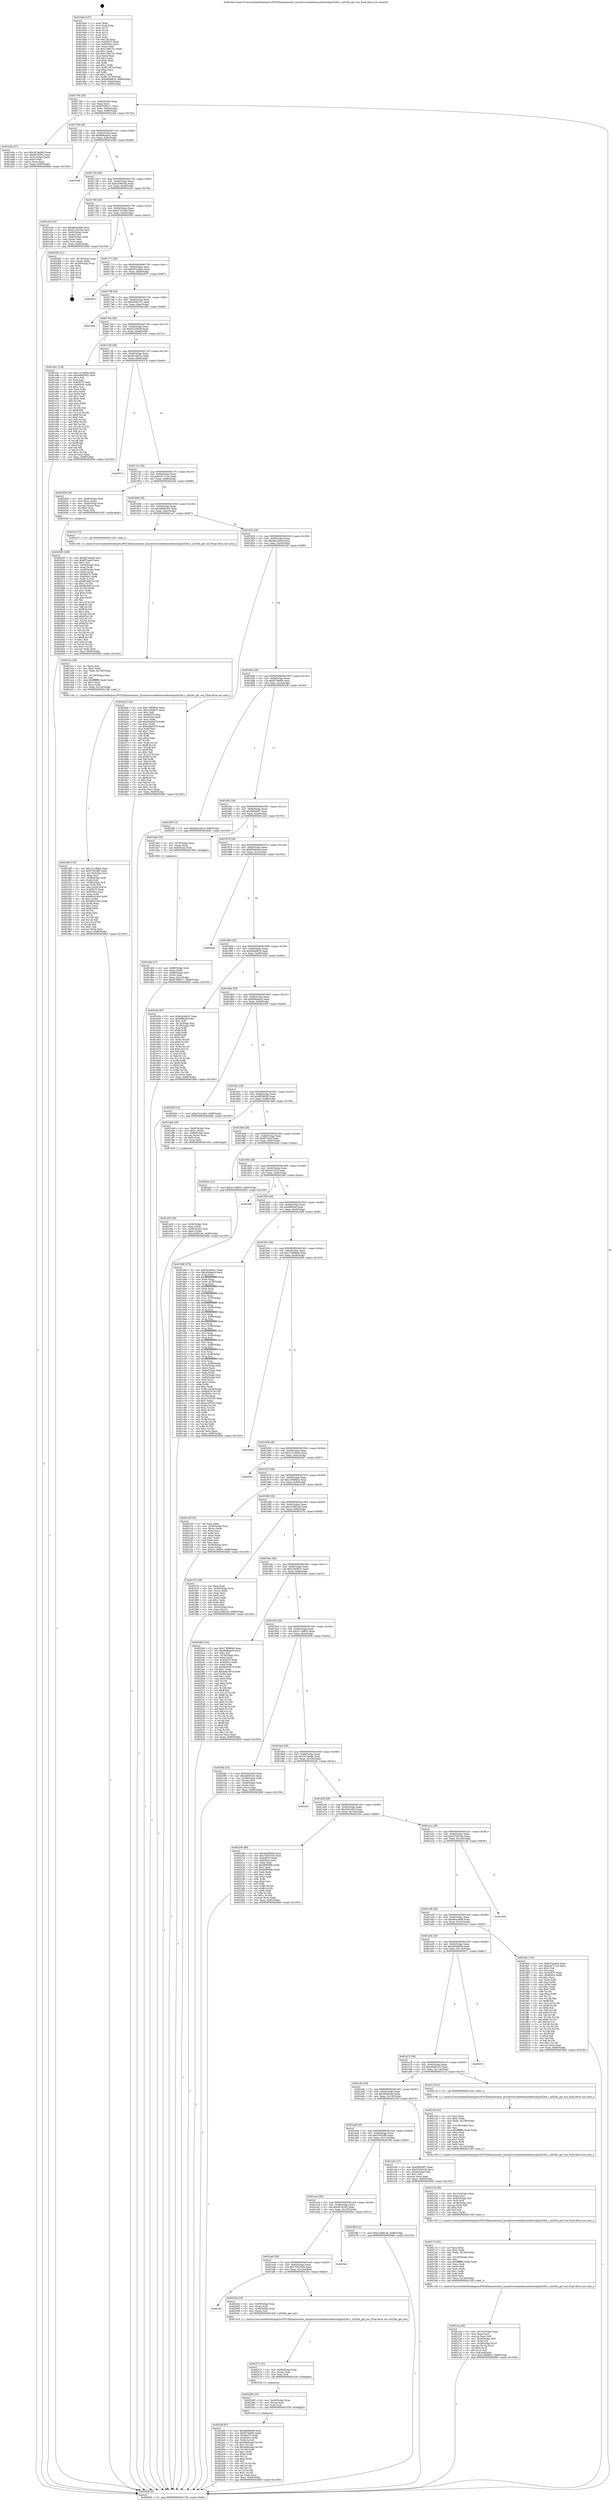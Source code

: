 digraph "0x4016a0" {
  label = "0x4016a0 (/mnt/c/Users/mathe/Desktop/tcc/POCII/binaries/extr_linuxdriversnetethernetdectulipuli526x.c_uli526x_get_wol_Final-ollvm.out::main(0))"
  labelloc = "t"
  node[shape=record]

  Entry [label="",width=0.3,height=0.3,shape=circle,fillcolor=black,style=filled]
  "0x40170b" [label="{
     0x40170b [29]\l
     | [instrs]\l
     &nbsp;&nbsp;0x40170b \<+3\>: mov -0x80(%rbp),%eax\l
     &nbsp;&nbsp;0x40170e \<+2\>: mov %eax,%ecx\l
     &nbsp;&nbsp;0x401710 \<+6\>: sub $0x8709b317,%ecx\l
     &nbsp;&nbsp;0x401716 \<+6\>: mov %eax,-0x94(%rbp)\l
     &nbsp;&nbsp;0x40171c \<+6\>: mov %ecx,-0x98(%rbp)\l
     &nbsp;&nbsp;0x401722 \<+6\>: je 0000000000401dcb \<main+0x72b\>\l
  }"]
  "0x401dcb" [label="{
     0x401dcb [27]\l
     | [instrs]\l
     &nbsp;&nbsp;0x401dcb \<+5\>: mov $0x347ea9d0,%eax\l
     &nbsp;&nbsp;0x401dd0 \<+5\>: mov $0xf87fd382,%ecx\l
     &nbsp;&nbsp;0x401dd5 \<+3\>: mov -0x2c(%rbp),%edx\l
     &nbsp;&nbsp;0x401dd8 \<+3\>: cmp $0x0,%edx\l
     &nbsp;&nbsp;0x401ddb \<+3\>: cmove %ecx,%eax\l
     &nbsp;&nbsp;0x401dde \<+3\>: mov %eax,-0x80(%rbp)\l
     &nbsp;&nbsp;0x401de1 \<+5\>: jmp 00000000004026d0 \<main+0x1030\>\l
  }"]
  "0x401728" [label="{
     0x401728 [28]\l
     | [instrs]\l
     &nbsp;&nbsp;0x401728 \<+5\>: jmp 000000000040172d \<main+0x8d\>\l
     &nbsp;&nbsp;0x40172d \<+6\>: mov -0x94(%rbp),%eax\l
     &nbsp;&nbsp;0x401733 \<+5\>: sub $0x898aae16,%eax\l
     &nbsp;&nbsp;0x401738 \<+6\>: mov %eax,-0x9c(%rbp)\l
     &nbsp;&nbsp;0x40173e \<+6\>: je 0000000000402308 \<main+0xc68\>\l
  }"]
  Exit [label="",width=0.3,height=0.3,shape=circle,fillcolor=black,style=filled,peripheries=2]
  "0x402308" [label="{
     0x402308\l
  }", style=dashed]
  "0x401744" [label="{
     0x401744 [28]\l
     | [instrs]\l
     &nbsp;&nbsp;0x401744 \<+5\>: jmp 0000000000401749 \<main+0xa9\>\l
     &nbsp;&nbsp;0x401749 \<+6\>: mov -0x94(%rbp),%eax\l
     &nbsp;&nbsp;0x40174f \<+5\>: sub $0xa25661da,%eax\l
     &nbsp;&nbsp;0x401754 \<+6\>: mov %eax,-0xa0(%rbp)\l
     &nbsp;&nbsp;0x40175a \<+6\>: je 0000000000401e20 \<main+0x780\>\l
  }"]
  "0x40228f" [label="{
     0x40228f [97]\l
     | [instrs]\l
     &nbsp;&nbsp;0x40228f \<+5\>: mov $0x4a09e60d,%ecx\l
     &nbsp;&nbsp;0x402294 \<+5\>: mov $0xf37bbf0b,%edx\l
     &nbsp;&nbsp;0x402299 \<+8\>: mov 0x405070,%r8d\l
     &nbsp;&nbsp;0x4022a1 \<+8\>: mov 0x40505c,%r9d\l
     &nbsp;&nbsp;0x4022a9 \<+3\>: mov %r8d,%r10d\l
     &nbsp;&nbsp;0x4022ac \<+7\>: add $0x5bb6cdbe,%r10d\l
     &nbsp;&nbsp;0x4022b3 \<+4\>: sub $0x1,%r10d\l
     &nbsp;&nbsp;0x4022b7 \<+7\>: sub $0x5bb6cdbe,%r10d\l
     &nbsp;&nbsp;0x4022be \<+4\>: imul %r10d,%r8d\l
     &nbsp;&nbsp;0x4022c2 \<+4\>: and $0x1,%r8d\l
     &nbsp;&nbsp;0x4022c6 \<+4\>: cmp $0x0,%r8d\l
     &nbsp;&nbsp;0x4022ca \<+4\>: sete %r11b\l
     &nbsp;&nbsp;0x4022ce \<+4\>: cmp $0xa,%r9d\l
     &nbsp;&nbsp;0x4022d2 \<+3\>: setl %bl\l
     &nbsp;&nbsp;0x4022d5 \<+3\>: mov %r11b,%r14b\l
     &nbsp;&nbsp;0x4022d8 \<+3\>: and %bl,%r14b\l
     &nbsp;&nbsp;0x4022db \<+3\>: xor %bl,%r11b\l
     &nbsp;&nbsp;0x4022de \<+3\>: or %r11b,%r14b\l
     &nbsp;&nbsp;0x4022e1 \<+4\>: test $0x1,%r14b\l
     &nbsp;&nbsp;0x4022e5 \<+3\>: cmovne %edx,%ecx\l
     &nbsp;&nbsp;0x4022e8 \<+3\>: mov %ecx,-0x80(%rbp)\l
     &nbsp;&nbsp;0x4022eb \<+5\>: jmp 00000000004026d0 \<main+0x1030\>\l
  }"]
  "0x401e20" [label="{
     0x401e20 [33]\l
     | [instrs]\l
     &nbsp;&nbsp;0x401e20 \<+5\>: mov $0x48ca36b8,%eax\l
     &nbsp;&nbsp;0x401e25 \<+5\>: mov $0xd1226c0d,%ecx\l
     &nbsp;&nbsp;0x401e2a \<+4\>: mov -0x50(%rbp),%rdx\l
     &nbsp;&nbsp;0x401e2e \<+2\>: mov (%rdx),%esi\l
     &nbsp;&nbsp;0x401e30 \<+4\>: mov -0x60(%rbp),%rdx\l
     &nbsp;&nbsp;0x401e34 \<+2\>: cmp (%rdx),%esi\l
     &nbsp;&nbsp;0x401e36 \<+3\>: cmovl %ecx,%eax\l
     &nbsp;&nbsp;0x401e39 \<+3\>: mov %eax,-0x80(%rbp)\l
     &nbsp;&nbsp;0x401e3c \<+5\>: jmp 00000000004026d0 \<main+0x1030\>\l
  }"]
  "0x401760" [label="{
     0x401760 [28]\l
     | [instrs]\l
     &nbsp;&nbsp;0x401760 \<+5\>: jmp 0000000000401765 \<main+0xc5\>\l
     &nbsp;&nbsp;0x401765 \<+6\>: mov -0x94(%rbp),%eax\l
     &nbsp;&nbsp;0x40176b \<+5\>: sub $0xa741cbb3,%eax\l
     &nbsp;&nbsp;0x401770 \<+6\>: mov %eax,-0xa4(%rbp)\l
     &nbsp;&nbsp;0x401776 \<+6\>: je 0000000000402565 \<main+0xec5\>\l
  }"]
  "0x402280" [label="{
     0x402280 [15]\l
     | [instrs]\l
     &nbsp;&nbsp;0x402280 \<+4\>: mov -0x40(%rbp),%rax\l
     &nbsp;&nbsp;0x402284 \<+3\>: mov (%rax),%rax\l
     &nbsp;&nbsp;0x402287 \<+3\>: mov %rax,%rdi\l
     &nbsp;&nbsp;0x40228a \<+5\>: call 0000000000401030 \<free@plt\>\l
     | [calls]\l
     &nbsp;&nbsp;0x401030 \{1\} (unknown)\l
  }"]
  "0x402565" [label="{
     0x402565 [21]\l
     | [instrs]\l
     &nbsp;&nbsp;0x402565 \<+4\>: mov -0x78(%rbp),%rax\l
     &nbsp;&nbsp;0x402569 \<+2\>: mov (%rax),%eax\l
     &nbsp;&nbsp;0x40256b \<+4\>: lea -0x28(%rbp),%rsp\l
     &nbsp;&nbsp;0x40256f \<+1\>: pop %rbx\l
     &nbsp;&nbsp;0x402570 \<+2\>: pop %r12\l
     &nbsp;&nbsp;0x402572 \<+2\>: pop %r13\l
     &nbsp;&nbsp;0x402574 \<+2\>: pop %r14\l
     &nbsp;&nbsp;0x402576 \<+2\>: pop %r15\l
     &nbsp;&nbsp;0x402578 \<+1\>: pop %rbp\l
     &nbsp;&nbsp;0x402579 \<+1\>: ret\l
  }"]
  "0x40177c" [label="{
     0x40177c [28]\l
     | [instrs]\l
     &nbsp;&nbsp;0x40177c \<+5\>: jmp 0000000000401781 \<main+0xe1\>\l
     &nbsp;&nbsp;0x401781 \<+6\>: mov -0x94(%rbp),%eax\l
     &nbsp;&nbsp;0x401787 \<+5\>: sub $0xb07aabcb,%eax\l
     &nbsp;&nbsp;0x40178c \<+6\>: mov %eax,-0xa8(%rbp)\l
     &nbsp;&nbsp;0x401792 \<+6\>: je 0000000000402637 \<main+0xf97\>\l
  }"]
  "0x402271" [label="{
     0x402271 [15]\l
     | [instrs]\l
     &nbsp;&nbsp;0x402271 \<+4\>: mov -0x58(%rbp),%rax\l
     &nbsp;&nbsp;0x402275 \<+3\>: mov (%rax),%rax\l
     &nbsp;&nbsp;0x402278 \<+3\>: mov %rax,%rdi\l
     &nbsp;&nbsp;0x40227b \<+5\>: call 0000000000401030 \<free@plt\>\l
     | [calls]\l
     &nbsp;&nbsp;0x401030 \{1\} (unknown)\l
  }"]
  "0x402637" [label="{
     0x402637\l
  }", style=dashed]
  "0x401798" [label="{
     0x401798 [28]\l
     | [instrs]\l
     &nbsp;&nbsp;0x401798 \<+5\>: jmp 000000000040179d \<main+0xfd\>\l
     &nbsp;&nbsp;0x40179d \<+6\>: mov -0x94(%rbp),%eax\l
     &nbsp;&nbsp;0x4017a3 \<+5\>: sub $0xb0df1e37,%eax\l
     &nbsp;&nbsp;0x4017a8 \<+6\>: mov %eax,-0xac(%rbp)\l
     &nbsp;&nbsp;0x4017ae \<+6\>: je 0000000000401d94 \<main+0x6f4\>\l
  }"]
  "0x401afc" [label="{
     0x401afc\l
  }", style=dashed]
  "0x401d94" [label="{
     0x401d94\l
  }", style=dashed]
  "0x4017b4" [label="{
     0x4017b4 [28]\l
     | [instrs]\l
     &nbsp;&nbsp;0x4017b4 \<+5\>: jmp 00000000004017b9 \<main+0x119\>\l
     &nbsp;&nbsp;0x4017b9 \<+6\>: mov -0x94(%rbp),%eax\l
     &nbsp;&nbsp;0x4017bf \<+5\>: sub $0xd1226c0d,%eax\l
     &nbsp;&nbsp;0x4017c4 \<+6\>: mov %eax,-0xb0(%rbp)\l
     &nbsp;&nbsp;0x4017ca \<+6\>: je 0000000000401e41 \<main+0x7a1\>\l
  }"]
  "0x40225e" [label="{
     0x40225e [19]\l
     | [instrs]\l
     &nbsp;&nbsp;0x40225e \<+4\>: mov -0x58(%rbp),%rax\l
     &nbsp;&nbsp;0x402262 \<+3\>: mov (%rax),%rdi\l
     &nbsp;&nbsp;0x402265 \<+4\>: mov -0x40(%rbp),%rax\l
     &nbsp;&nbsp;0x402269 \<+3\>: mov (%rax),%rsi\l
     &nbsp;&nbsp;0x40226c \<+5\>: call 0000000000401420 \<uli526x_get_wol\>\l
     | [calls]\l
     &nbsp;&nbsp;0x401420 \{1\} (/mnt/c/Users/mathe/Desktop/tcc/POCII/binaries/extr_linuxdriversnetethernetdectulipuli526x.c_uli526x_get_wol_Final-ollvm.out::uli526x_get_wol)\l
  }"]
  "0x401e41" [label="{
     0x401e41 [134]\l
     | [instrs]\l
     &nbsp;&nbsp;0x401e41 \<+5\>: mov $0x1c218b44,%eax\l
     &nbsp;&nbsp;0x401e46 \<+5\>: mov $0xe68d5502,%ecx\l
     &nbsp;&nbsp;0x401e4b \<+2\>: mov $0x1,%dl\l
     &nbsp;&nbsp;0x401e4d \<+2\>: xor %esi,%esi\l
     &nbsp;&nbsp;0x401e4f \<+7\>: mov 0x405070,%edi\l
     &nbsp;&nbsp;0x401e56 \<+8\>: mov 0x40505c,%r8d\l
     &nbsp;&nbsp;0x401e5e \<+3\>: sub $0x1,%esi\l
     &nbsp;&nbsp;0x401e61 \<+3\>: mov %edi,%r9d\l
     &nbsp;&nbsp;0x401e64 \<+3\>: add %esi,%r9d\l
     &nbsp;&nbsp;0x401e67 \<+4\>: imul %r9d,%edi\l
     &nbsp;&nbsp;0x401e6b \<+3\>: and $0x1,%edi\l
     &nbsp;&nbsp;0x401e6e \<+3\>: cmp $0x0,%edi\l
     &nbsp;&nbsp;0x401e71 \<+4\>: sete %r10b\l
     &nbsp;&nbsp;0x401e75 \<+4\>: cmp $0xa,%r8d\l
     &nbsp;&nbsp;0x401e79 \<+4\>: setl %r11b\l
     &nbsp;&nbsp;0x401e7d \<+3\>: mov %r10b,%bl\l
     &nbsp;&nbsp;0x401e80 \<+3\>: xor $0xff,%bl\l
     &nbsp;&nbsp;0x401e83 \<+3\>: mov %r11b,%r14b\l
     &nbsp;&nbsp;0x401e86 \<+4\>: xor $0xff,%r14b\l
     &nbsp;&nbsp;0x401e8a \<+3\>: xor $0x0,%dl\l
     &nbsp;&nbsp;0x401e8d \<+3\>: mov %bl,%r15b\l
     &nbsp;&nbsp;0x401e90 \<+4\>: and $0x0,%r15b\l
     &nbsp;&nbsp;0x401e94 \<+3\>: and %dl,%r10b\l
     &nbsp;&nbsp;0x401e97 \<+3\>: mov %r14b,%r12b\l
     &nbsp;&nbsp;0x401e9a \<+4\>: and $0x0,%r12b\l
     &nbsp;&nbsp;0x401e9e \<+3\>: and %dl,%r11b\l
     &nbsp;&nbsp;0x401ea1 \<+3\>: or %r10b,%r15b\l
     &nbsp;&nbsp;0x401ea4 \<+3\>: or %r11b,%r12b\l
     &nbsp;&nbsp;0x401ea7 \<+3\>: xor %r12b,%r15b\l
     &nbsp;&nbsp;0x401eaa \<+3\>: or %r14b,%bl\l
     &nbsp;&nbsp;0x401ead \<+3\>: xor $0xff,%bl\l
     &nbsp;&nbsp;0x401eb0 \<+3\>: or $0x0,%dl\l
     &nbsp;&nbsp;0x401eb3 \<+2\>: and %dl,%bl\l
     &nbsp;&nbsp;0x401eb5 \<+3\>: or %bl,%r15b\l
     &nbsp;&nbsp;0x401eb8 \<+4\>: test $0x1,%r15b\l
     &nbsp;&nbsp;0x401ebc \<+3\>: cmovne %ecx,%eax\l
     &nbsp;&nbsp;0x401ebf \<+3\>: mov %eax,-0x80(%rbp)\l
     &nbsp;&nbsp;0x401ec2 \<+5\>: jmp 00000000004026d0 \<main+0x1030\>\l
  }"]
  "0x4017d0" [label="{
     0x4017d0 [28]\l
     | [instrs]\l
     &nbsp;&nbsp;0x4017d0 \<+5\>: jmp 00000000004017d5 \<main+0x135\>\l
     &nbsp;&nbsp;0x4017d5 \<+6\>: mov -0x94(%rbp),%eax\l
     &nbsp;&nbsp;0x4017db \<+5\>: sub $0xd3c4e621,%eax\l
     &nbsp;&nbsp;0x4017e0 \<+6\>: mov %eax,-0xb4(%rbp)\l
     &nbsp;&nbsp;0x4017e6 \<+6\>: je 000000000040257a \<main+0xeda\>\l
  }"]
  "0x401ae0" [label="{
     0x401ae0 [28]\l
     | [instrs]\l
     &nbsp;&nbsp;0x401ae0 \<+5\>: jmp 0000000000401ae5 \<main+0x445\>\l
     &nbsp;&nbsp;0x401ae5 \<+6\>: mov -0x94(%rbp),%eax\l
     &nbsp;&nbsp;0x401aeb \<+5\>: sub $0x75561630,%eax\l
     &nbsp;&nbsp;0x401af0 \<+6\>: mov %eax,-0x124(%rbp)\l
     &nbsp;&nbsp;0x401af6 \<+6\>: je 000000000040225e \<main+0xbbe\>\l
  }"]
  "0x40257a" [label="{
     0x40257a\l
  }", style=dashed]
  "0x4017ec" [label="{
     0x4017ec [28]\l
     | [instrs]\l
     &nbsp;&nbsp;0x4017ec \<+5\>: jmp 00000000004017f1 \<main+0x151\>\l
     &nbsp;&nbsp;0x4017f1 \<+6\>: mov -0x94(%rbp),%eax\l
     &nbsp;&nbsp;0x4017f7 \<+5\>: sub $0xe2e711e5,%eax\l
     &nbsp;&nbsp;0x4017fc \<+6\>: mov %eax,-0xb8(%rbp)\l
     &nbsp;&nbsp;0x401802 \<+6\>: je 0000000000402028 \<main+0x988\>\l
  }"]
  "0x4025bc" [label="{
     0x4025bc\l
  }", style=dashed]
  "0x402028" [label="{
     0x402028 [29]\l
     | [instrs]\l
     &nbsp;&nbsp;0x402028 \<+4\>: mov -0x48(%rbp),%rax\l
     &nbsp;&nbsp;0x40202c \<+6\>: movl $0x1,(%rax)\l
     &nbsp;&nbsp;0x402032 \<+4\>: mov -0x48(%rbp),%rax\l
     &nbsp;&nbsp;0x402036 \<+3\>: movslq (%rax),%rax\l
     &nbsp;&nbsp;0x402039 \<+4\>: shl $0x4,%rax\l
     &nbsp;&nbsp;0x40203d \<+3\>: mov %rax,%rdi\l
     &nbsp;&nbsp;0x402040 \<+5\>: call 0000000000401050 \<malloc@plt\>\l
     | [calls]\l
     &nbsp;&nbsp;0x401050 \{1\} (unknown)\l
  }"]
  "0x401808" [label="{
     0x401808 [28]\l
     | [instrs]\l
     &nbsp;&nbsp;0x401808 \<+5\>: jmp 000000000040180d \<main+0x16d\>\l
     &nbsp;&nbsp;0x40180d \<+6\>: mov -0x94(%rbp),%eax\l
     &nbsp;&nbsp;0x401813 \<+5\>: sub $0xe68d5502,%eax\l
     &nbsp;&nbsp;0x401818 \<+6\>: mov %eax,-0xbc(%rbp)\l
     &nbsp;&nbsp;0x40181e \<+6\>: je 0000000000401ec7 \<main+0x827\>\l
  }"]
  "0x4021ae" [label="{
     0x4021ae [49]\l
     | [instrs]\l
     &nbsp;&nbsp;0x4021ae \<+6\>: mov -0x144(%rbp),%ecx\l
     &nbsp;&nbsp;0x4021b4 \<+3\>: imul %eax,%ecx\l
     &nbsp;&nbsp;0x4021b7 \<+3\>: movslq %ecx,%r8\l
     &nbsp;&nbsp;0x4021ba \<+4\>: mov -0x40(%rbp),%r9\l
     &nbsp;&nbsp;0x4021be \<+3\>: mov (%r9),%r9\l
     &nbsp;&nbsp;0x4021c1 \<+4\>: mov -0x38(%rbp),%r10\l
     &nbsp;&nbsp;0x4021c5 \<+3\>: movslq (%r10),%r10\l
     &nbsp;&nbsp;0x4021c8 \<+4\>: shl $0x4,%r10\l
     &nbsp;&nbsp;0x4021cc \<+3\>: add %r10,%r9\l
     &nbsp;&nbsp;0x4021cf \<+4\>: mov %r8,0x8(%r9)\l
     &nbsp;&nbsp;0x4021d3 \<+7\>: movl $0x21869822,-0x80(%rbp)\l
     &nbsp;&nbsp;0x4021da \<+5\>: jmp 00000000004026d0 \<main+0x1030\>\l
  }"]
  "0x401ec7" [label="{
     0x401ec7 [5]\l
     | [instrs]\l
     &nbsp;&nbsp;0x401ec7 \<+5\>: call 0000000000401160 \<next_i\>\l
     | [calls]\l
     &nbsp;&nbsp;0x401160 \{1\} (/mnt/c/Users/mathe/Desktop/tcc/POCII/binaries/extr_linuxdriversnetethernetdectulipuli526x.c_uli526x_get_wol_Final-ollvm.out::next_i)\l
  }"]
  "0x401824" [label="{
     0x401824 [28]\l
     | [instrs]\l
     &nbsp;&nbsp;0x401824 \<+5\>: jmp 0000000000401829 \<main+0x189\>\l
     &nbsp;&nbsp;0x401829 \<+6\>: mov -0x94(%rbp),%eax\l
     &nbsp;&nbsp;0x40182f \<+5\>: sub $0xe6b1b0c4,%eax\l
     &nbsp;&nbsp;0x401834 \<+6\>: mov %eax,-0xc0(%rbp)\l
     &nbsp;&nbsp;0x40183a \<+6\>: je 000000000040242f \<main+0xd8f\>\l
  }"]
  "0x40217a" [label="{
     0x40217a [52]\l
     | [instrs]\l
     &nbsp;&nbsp;0x40217a \<+2\>: xor %ecx,%ecx\l
     &nbsp;&nbsp;0x40217c \<+5\>: mov $0x2,%edx\l
     &nbsp;&nbsp;0x402181 \<+6\>: mov %edx,-0x140(%rbp)\l
     &nbsp;&nbsp;0x402187 \<+1\>: cltd\l
     &nbsp;&nbsp;0x402188 \<+6\>: mov -0x140(%rbp),%esi\l
     &nbsp;&nbsp;0x40218e \<+2\>: idiv %esi\l
     &nbsp;&nbsp;0x402190 \<+6\>: imul $0xfffffffe,%edx,%edx\l
     &nbsp;&nbsp;0x402196 \<+2\>: mov %ecx,%edi\l
     &nbsp;&nbsp;0x402198 \<+2\>: sub %edx,%edi\l
     &nbsp;&nbsp;0x40219a \<+2\>: mov %ecx,%edx\l
     &nbsp;&nbsp;0x40219c \<+3\>: sub $0x1,%edx\l
     &nbsp;&nbsp;0x40219f \<+2\>: add %edx,%edi\l
     &nbsp;&nbsp;0x4021a1 \<+2\>: sub %edi,%ecx\l
     &nbsp;&nbsp;0x4021a3 \<+6\>: mov %ecx,-0x144(%rbp)\l
     &nbsp;&nbsp;0x4021a9 \<+5\>: call 0000000000401160 \<next_i\>\l
     | [calls]\l
     &nbsp;&nbsp;0x401160 \{1\} (/mnt/c/Users/mathe/Desktop/tcc/POCII/binaries/extr_linuxdriversnetethernetdectulipuli526x.c_uli526x_get_wol_Final-ollvm.out::next_i)\l
  }"]
  "0x40242f" [label="{
     0x40242f [144]\l
     | [instrs]\l
     &nbsp;&nbsp;0x40242f \<+5\>: mov $0x17d8984d,%eax\l
     &nbsp;&nbsp;0x402434 \<+5\>: mov $0x226c807c,%ecx\l
     &nbsp;&nbsp;0x402439 \<+2\>: mov $0x1,%dl\l
     &nbsp;&nbsp;0x40243b \<+7\>: mov 0x405070,%esi\l
     &nbsp;&nbsp;0x402442 \<+7\>: mov 0x40505c,%edi\l
     &nbsp;&nbsp;0x402449 \<+3\>: mov %esi,%r8d\l
     &nbsp;&nbsp;0x40244c \<+7\>: add $0x63bb5d76,%r8d\l
     &nbsp;&nbsp;0x402453 \<+4\>: sub $0x1,%r8d\l
     &nbsp;&nbsp;0x402457 \<+7\>: sub $0x63bb5d76,%r8d\l
     &nbsp;&nbsp;0x40245e \<+4\>: imul %r8d,%esi\l
     &nbsp;&nbsp;0x402462 \<+3\>: and $0x1,%esi\l
     &nbsp;&nbsp;0x402465 \<+3\>: cmp $0x0,%esi\l
     &nbsp;&nbsp;0x402468 \<+4\>: sete %r9b\l
     &nbsp;&nbsp;0x40246c \<+3\>: cmp $0xa,%edi\l
     &nbsp;&nbsp;0x40246f \<+4\>: setl %r10b\l
     &nbsp;&nbsp;0x402473 \<+3\>: mov %r9b,%r11b\l
     &nbsp;&nbsp;0x402476 \<+4\>: xor $0xff,%r11b\l
     &nbsp;&nbsp;0x40247a \<+3\>: mov %r10b,%bl\l
     &nbsp;&nbsp;0x40247d \<+3\>: xor $0xff,%bl\l
     &nbsp;&nbsp;0x402480 \<+3\>: xor $0x1,%dl\l
     &nbsp;&nbsp;0x402483 \<+3\>: mov %r11b,%r14b\l
     &nbsp;&nbsp;0x402486 \<+4\>: and $0xff,%r14b\l
     &nbsp;&nbsp;0x40248a \<+3\>: and %dl,%r9b\l
     &nbsp;&nbsp;0x40248d \<+3\>: mov %bl,%r15b\l
     &nbsp;&nbsp;0x402490 \<+4\>: and $0xff,%r15b\l
     &nbsp;&nbsp;0x402494 \<+3\>: and %dl,%r10b\l
     &nbsp;&nbsp;0x402497 \<+3\>: or %r9b,%r14b\l
     &nbsp;&nbsp;0x40249a \<+3\>: or %r10b,%r15b\l
     &nbsp;&nbsp;0x40249d \<+3\>: xor %r15b,%r14b\l
     &nbsp;&nbsp;0x4024a0 \<+3\>: or %bl,%r11b\l
     &nbsp;&nbsp;0x4024a3 \<+4\>: xor $0xff,%r11b\l
     &nbsp;&nbsp;0x4024a7 \<+3\>: or $0x1,%dl\l
     &nbsp;&nbsp;0x4024aa \<+3\>: and %dl,%r11b\l
     &nbsp;&nbsp;0x4024ad \<+3\>: or %r11b,%r14b\l
     &nbsp;&nbsp;0x4024b0 \<+4\>: test $0x1,%r14b\l
     &nbsp;&nbsp;0x4024b4 \<+3\>: cmovne %ecx,%eax\l
     &nbsp;&nbsp;0x4024b7 \<+3\>: mov %eax,-0x80(%rbp)\l
     &nbsp;&nbsp;0x4024ba \<+5\>: jmp 00000000004026d0 \<main+0x1030\>\l
  }"]
  "0x401840" [label="{
     0x401840 [28]\l
     | [instrs]\l
     &nbsp;&nbsp;0x401840 \<+5\>: jmp 0000000000401845 \<main+0x1a5\>\l
     &nbsp;&nbsp;0x401845 \<+6\>: mov -0x94(%rbp),%eax\l
     &nbsp;&nbsp;0x40184b \<+5\>: sub $0xf37bbf0b,%eax\l
     &nbsp;&nbsp;0x401850 \<+6\>: mov %eax,-0xc4(%rbp)\l
     &nbsp;&nbsp;0x401856 \<+6\>: je 00000000004022f0 \<main+0xc50\>\l
  }"]
  "0x402154" [label="{
     0x402154 [38]\l
     | [instrs]\l
     &nbsp;&nbsp;0x402154 \<+6\>: mov -0x13c(%rbp),%ecx\l
     &nbsp;&nbsp;0x40215a \<+3\>: imul %eax,%ecx\l
     &nbsp;&nbsp;0x40215d \<+4\>: mov -0x40(%rbp),%r8\l
     &nbsp;&nbsp;0x402161 \<+3\>: mov (%r8),%r8\l
     &nbsp;&nbsp;0x402164 \<+4\>: mov -0x38(%rbp),%r9\l
     &nbsp;&nbsp;0x402168 \<+3\>: movslq (%r9),%r9\l
     &nbsp;&nbsp;0x40216b \<+4\>: shl $0x4,%r9\l
     &nbsp;&nbsp;0x40216f \<+3\>: add %r9,%r8\l
     &nbsp;&nbsp;0x402172 \<+3\>: mov %ecx,(%r8)\l
     &nbsp;&nbsp;0x402175 \<+5\>: call 0000000000401160 \<next_i\>\l
     | [calls]\l
     &nbsp;&nbsp;0x401160 \{1\} (/mnt/c/Users/mathe/Desktop/tcc/POCII/binaries/extr_linuxdriversnetethernetdectulipuli526x.c_uli526x_get_wol_Final-ollvm.out::next_i)\l
  }"]
  "0x4022f0" [label="{
     0x4022f0 [12]\l
     | [instrs]\l
     &nbsp;&nbsp;0x4022f0 \<+7\>: movl $0xe6b1b0c4,-0x80(%rbp)\l
     &nbsp;&nbsp;0x4022f7 \<+5\>: jmp 00000000004026d0 \<main+0x1030\>\l
  }"]
  "0x40185c" [label="{
     0x40185c [28]\l
     | [instrs]\l
     &nbsp;&nbsp;0x40185c \<+5\>: jmp 0000000000401861 \<main+0x1c1\>\l
     &nbsp;&nbsp;0x401861 \<+6\>: mov -0x94(%rbp),%eax\l
     &nbsp;&nbsp;0x401867 \<+5\>: sub $0xf39b26f7,%eax\l
     &nbsp;&nbsp;0x40186c \<+6\>: mov %eax,-0xc8(%rbp)\l
     &nbsp;&nbsp;0x401872 \<+6\>: je 0000000000401da0 \<main+0x700\>\l
  }"]
  "0x402120" [label="{
     0x402120 [52]\l
     | [instrs]\l
     &nbsp;&nbsp;0x402120 \<+2\>: xor %ecx,%ecx\l
     &nbsp;&nbsp;0x402122 \<+5\>: mov $0x2,%edx\l
     &nbsp;&nbsp;0x402127 \<+6\>: mov %edx,-0x138(%rbp)\l
     &nbsp;&nbsp;0x40212d \<+1\>: cltd\l
     &nbsp;&nbsp;0x40212e \<+6\>: mov -0x138(%rbp),%esi\l
     &nbsp;&nbsp;0x402134 \<+2\>: idiv %esi\l
     &nbsp;&nbsp;0x402136 \<+6\>: imul $0xfffffffe,%edx,%edx\l
     &nbsp;&nbsp;0x40213c \<+2\>: mov %ecx,%edi\l
     &nbsp;&nbsp;0x40213e \<+2\>: sub %edx,%edi\l
     &nbsp;&nbsp;0x402140 \<+2\>: mov %ecx,%edx\l
     &nbsp;&nbsp;0x402142 \<+3\>: sub $0x1,%edx\l
     &nbsp;&nbsp;0x402145 \<+2\>: add %edx,%edi\l
     &nbsp;&nbsp;0x402147 \<+2\>: sub %edi,%ecx\l
     &nbsp;&nbsp;0x402149 \<+6\>: mov %ecx,-0x13c(%rbp)\l
     &nbsp;&nbsp;0x40214f \<+5\>: call 0000000000401160 \<next_i\>\l
     | [calls]\l
     &nbsp;&nbsp;0x401160 \{1\} (/mnt/c/Users/mathe/Desktop/tcc/POCII/binaries/extr_linuxdriversnetethernetdectulipuli526x.c_uli526x_get_wol_Final-ollvm.out::next_i)\l
  }"]
  "0x401da0" [label="{
     0x401da0 [16]\l
     | [instrs]\l
     &nbsp;&nbsp;0x401da0 \<+4\>: mov -0x70(%rbp),%rax\l
     &nbsp;&nbsp;0x401da4 \<+3\>: mov (%rax),%rax\l
     &nbsp;&nbsp;0x401da7 \<+4\>: mov 0x8(%rax),%rdi\l
     &nbsp;&nbsp;0x401dab \<+5\>: call 0000000000401060 \<atoi@plt\>\l
     | [calls]\l
     &nbsp;&nbsp;0x401060 \{1\} (unknown)\l
  }"]
  "0x401878" [label="{
     0x401878 [28]\l
     | [instrs]\l
     &nbsp;&nbsp;0x401878 \<+5\>: jmp 000000000040187d \<main+0x1dd\>\l
     &nbsp;&nbsp;0x40187d \<+6\>: mov -0x94(%rbp),%eax\l
     &nbsp;&nbsp;0x401883 \<+5\>: sub $0xf3b4944a,%eax\l
     &nbsp;&nbsp;0x401888 \<+6\>: mov %eax,-0xcc(%rbp)\l
     &nbsp;&nbsp;0x40188e \<+6\>: je 00000000004026ae \<main+0x100e\>\l
  }"]
  "0x402045" [label="{
     0x402045 [169]\l
     | [instrs]\l
     &nbsp;&nbsp;0x402045 \<+5\>: mov $0xb07aabcb,%ecx\l
     &nbsp;&nbsp;0x40204a \<+5\>: mov $0xff72eecf,%edx\l
     &nbsp;&nbsp;0x40204f \<+3\>: mov $0x1,%sil\l
     &nbsp;&nbsp;0x402052 \<+4\>: mov -0x40(%rbp),%rdi\l
     &nbsp;&nbsp;0x402056 \<+3\>: mov %rax,(%rdi)\l
     &nbsp;&nbsp;0x402059 \<+4\>: mov -0x38(%rbp),%rax\l
     &nbsp;&nbsp;0x40205d \<+6\>: movl $0x0,(%rax)\l
     &nbsp;&nbsp;0x402063 \<+8\>: mov 0x405070,%r8d\l
     &nbsp;&nbsp;0x40206b \<+8\>: mov 0x40505c,%r9d\l
     &nbsp;&nbsp;0x402073 \<+3\>: mov %r8d,%r10d\l
     &nbsp;&nbsp;0x402076 \<+7\>: sub $0xff1daf6,%r10d\l
     &nbsp;&nbsp;0x40207d \<+4\>: sub $0x1,%r10d\l
     &nbsp;&nbsp;0x402081 \<+7\>: add $0xff1daf6,%r10d\l
     &nbsp;&nbsp;0x402088 \<+4\>: imul %r10d,%r8d\l
     &nbsp;&nbsp;0x40208c \<+4\>: and $0x1,%r8d\l
     &nbsp;&nbsp;0x402090 \<+4\>: cmp $0x0,%r8d\l
     &nbsp;&nbsp;0x402094 \<+4\>: sete %r11b\l
     &nbsp;&nbsp;0x402098 \<+4\>: cmp $0xa,%r9d\l
     &nbsp;&nbsp;0x40209c \<+3\>: setl %bl\l
     &nbsp;&nbsp;0x40209f \<+3\>: mov %r11b,%r14b\l
     &nbsp;&nbsp;0x4020a2 \<+4\>: xor $0xff,%r14b\l
     &nbsp;&nbsp;0x4020a6 \<+3\>: mov %bl,%r15b\l
     &nbsp;&nbsp;0x4020a9 \<+4\>: xor $0xff,%r15b\l
     &nbsp;&nbsp;0x4020ad \<+4\>: xor $0x1,%sil\l
     &nbsp;&nbsp;0x4020b1 \<+3\>: mov %r14b,%r12b\l
     &nbsp;&nbsp;0x4020b4 \<+4\>: and $0xff,%r12b\l
     &nbsp;&nbsp;0x4020b8 \<+3\>: and %sil,%r11b\l
     &nbsp;&nbsp;0x4020bb \<+3\>: mov %r15b,%r13b\l
     &nbsp;&nbsp;0x4020be \<+4\>: and $0xff,%r13b\l
     &nbsp;&nbsp;0x4020c2 \<+3\>: and %sil,%bl\l
     &nbsp;&nbsp;0x4020c5 \<+3\>: or %r11b,%r12b\l
     &nbsp;&nbsp;0x4020c8 \<+3\>: or %bl,%r13b\l
     &nbsp;&nbsp;0x4020cb \<+3\>: xor %r13b,%r12b\l
     &nbsp;&nbsp;0x4020ce \<+3\>: or %r15b,%r14b\l
     &nbsp;&nbsp;0x4020d1 \<+4\>: xor $0xff,%r14b\l
     &nbsp;&nbsp;0x4020d5 \<+4\>: or $0x1,%sil\l
     &nbsp;&nbsp;0x4020d9 \<+3\>: and %sil,%r14b\l
     &nbsp;&nbsp;0x4020dc \<+3\>: or %r14b,%r12b\l
     &nbsp;&nbsp;0x4020df \<+4\>: test $0x1,%r12b\l
     &nbsp;&nbsp;0x4020e3 \<+3\>: cmovne %edx,%ecx\l
     &nbsp;&nbsp;0x4020e6 \<+3\>: mov %ecx,-0x80(%rbp)\l
     &nbsp;&nbsp;0x4020e9 \<+5\>: jmp 00000000004026d0 \<main+0x1030\>\l
  }"]
  "0x4026ae" [label="{
     0x4026ae\l
  }", style=dashed]
  "0x401894" [label="{
     0x401894 [28]\l
     | [instrs]\l
     &nbsp;&nbsp;0x401894 \<+5\>: jmp 0000000000401899 \<main+0x1f9\>\l
     &nbsp;&nbsp;0x401899 \<+6\>: mov -0x94(%rbp),%eax\l
     &nbsp;&nbsp;0x40189f \<+5\>: sub $0xf40b681b,%eax\l
     &nbsp;&nbsp;0x4018a4 \<+6\>: mov %eax,-0xd0(%rbp)\l
     &nbsp;&nbsp;0x4018aa \<+6\>: je 0000000000401b3e \<main+0x49e\>\l
  }"]
  "0x401ac4" [label="{
     0x401ac4 [28]\l
     | [instrs]\l
     &nbsp;&nbsp;0x401ac4 \<+5\>: jmp 0000000000401ac9 \<main+0x429\>\l
     &nbsp;&nbsp;0x401ac9 \<+6\>: mov -0x94(%rbp),%eax\l
     &nbsp;&nbsp;0x401acf \<+5\>: sub $0x6878c5f3,%eax\l
     &nbsp;&nbsp;0x401ad4 \<+6\>: mov %eax,-0x120(%rbp)\l
     &nbsp;&nbsp;0x401ada \<+6\>: je 00000000004025bc \<main+0xf1c\>\l
  }"]
  "0x401b3e" [label="{
     0x401b3e [97]\l
     | [instrs]\l
     &nbsp;&nbsp;0x401b3e \<+5\>: mov $0xd3c4e621,%eax\l
     &nbsp;&nbsp;0x401b43 \<+5\>: mov $0xd8fb2af,%ecx\l
     &nbsp;&nbsp;0x401b48 \<+2\>: mov $0x1,%dl\l
     &nbsp;&nbsp;0x401b4a \<+4\>: mov -0x7a(%rbp),%sil\l
     &nbsp;&nbsp;0x401b4e \<+4\>: mov -0x79(%rbp),%dil\l
     &nbsp;&nbsp;0x401b52 \<+3\>: mov %sil,%r8b\l
     &nbsp;&nbsp;0x401b55 \<+4\>: xor $0xff,%r8b\l
     &nbsp;&nbsp;0x401b59 \<+3\>: mov %dil,%r9b\l
     &nbsp;&nbsp;0x401b5c \<+4\>: xor $0xff,%r9b\l
     &nbsp;&nbsp;0x401b60 \<+3\>: xor $0x0,%dl\l
     &nbsp;&nbsp;0x401b63 \<+3\>: mov %r8b,%r10b\l
     &nbsp;&nbsp;0x401b66 \<+4\>: and $0x0,%r10b\l
     &nbsp;&nbsp;0x401b6a \<+3\>: and %dl,%sil\l
     &nbsp;&nbsp;0x401b6d \<+3\>: mov %r9b,%r11b\l
     &nbsp;&nbsp;0x401b70 \<+4\>: and $0x0,%r11b\l
     &nbsp;&nbsp;0x401b74 \<+3\>: and %dl,%dil\l
     &nbsp;&nbsp;0x401b77 \<+3\>: or %sil,%r10b\l
     &nbsp;&nbsp;0x401b7a \<+3\>: or %dil,%r11b\l
     &nbsp;&nbsp;0x401b7d \<+3\>: xor %r11b,%r10b\l
     &nbsp;&nbsp;0x401b80 \<+3\>: or %r9b,%r8b\l
     &nbsp;&nbsp;0x401b83 \<+4\>: xor $0xff,%r8b\l
     &nbsp;&nbsp;0x401b87 \<+3\>: or $0x0,%dl\l
     &nbsp;&nbsp;0x401b8a \<+3\>: and %dl,%r8b\l
     &nbsp;&nbsp;0x401b8d \<+3\>: or %r8b,%r10b\l
     &nbsp;&nbsp;0x401b90 \<+4\>: test $0x1,%r10b\l
     &nbsp;&nbsp;0x401b94 \<+3\>: cmovne %ecx,%eax\l
     &nbsp;&nbsp;0x401b97 \<+3\>: mov %eax,-0x80(%rbp)\l
     &nbsp;&nbsp;0x401b9a \<+5\>: jmp 00000000004026d0 \<main+0x1030\>\l
  }"]
  "0x4018b0" [label="{
     0x4018b0 [28]\l
     | [instrs]\l
     &nbsp;&nbsp;0x4018b0 \<+5\>: jmp 00000000004018b5 \<main+0x215\>\l
     &nbsp;&nbsp;0x4018b5 \<+6\>: mov -0x94(%rbp),%eax\l
     &nbsp;&nbsp;0x4018bb \<+5\>: sub $0xf4d6eaa5,%eax\l
     &nbsp;&nbsp;0x4018c0 \<+6\>: mov %eax,-0xd4(%rbp)\l
     &nbsp;&nbsp;0x4018c6 \<+6\>: je 0000000000402559 \<main+0xeb9\>\l
  }"]
  "0x4026d0" [label="{
     0x4026d0 [5]\l
     | [instrs]\l
     &nbsp;&nbsp;0x4026d0 \<+5\>: jmp 000000000040170b \<main+0x6b\>\l
  }"]
  "0x4016a0" [label="{
     0x4016a0 [107]\l
     | [instrs]\l
     &nbsp;&nbsp;0x4016a0 \<+1\>: push %rbp\l
     &nbsp;&nbsp;0x4016a1 \<+3\>: mov %rsp,%rbp\l
     &nbsp;&nbsp;0x4016a4 \<+2\>: push %r15\l
     &nbsp;&nbsp;0x4016a6 \<+2\>: push %r14\l
     &nbsp;&nbsp;0x4016a8 \<+2\>: push %r13\l
     &nbsp;&nbsp;0x4016aa \<+2\>: push %r12\l
     &nbsp;&nbsp;0x4016ac \<+1\>: push %rbx\l
     &nbsp;&nbsp;0x4016ad \<+7\>: sub $0x128,%rsp\l
     &nbsp;&nbsp;0x4016b4 \<+7\>: mov 0x405070,%eax\l
     &nbsp;&nbsp;0x4016bb \<+7\>: mov 0x40505c,%ecx\l
     &nbsp;&nbsp;0x4016c2 \<+2\>: mov %eax,%edx\l
     &nbsp;&nbsp;0x4016c4 \<+6\>: sub $0xc7b8c741,%edx\l
     &nbsp;&nbsp;0x4016ca \<+3\>: sub $0x1,%edx\l
     &nbsp;&nbsp;0x4016cd \<+6\>: add $0xc7b8c741,%edx\l
     &nbsp;&nbsp;0x4016d3 \<+3\>: imul %edx,%eax\l
     &nbsp;&nbsp;0x4016d6 \<+3\>: and $0x1,%eax\l
     &nbsp;&nbsp;0x4016d9 \<+3\>: cmp $0x0,%eax\l
     &nbsp;&nbsp;0x4016dc \<+4\>: sete %r8b\l
     &nbsp;&nbsp;0x4016e0 \<+4\>: and $0x1,%r8b\l
     &nbsp;&nbsp;0x4016e4 \<+4\>: mov %r8b,-0x7a(%rbp)\l
     &nbsp;&nbsp;0x4016e8 \<+3\>: cmp $0xa,%ecx\l
     &nbsp;&nbsp;0x4016eb \<+4\>: setl %r8b\l
     &nbsp;&nbsp;0x4016ef \<+4\>: and $0x1,%r8b\l
     &nbsp;&nbsp;0x4016f3 \<+4\>: mov %r8b,-0x79(%rbp)\l
     &nbsp;&nbsp;0x4016f7 \<+7\>: movl $0xf40b681b,-0x80(%rbp)\l
     &nbsp;&nbsp;0x4016fe \<+6\>: mov %edi,-0x84(%rbp)\l
     &nbsp;&nbsp;0x401704 \<+7\>: mov %rsi,-0x90(%rbp)\l
  }"]
  "0x401f6f" [label="{
     0x401f6f [12]\l
     | [instrs]\l
     &nbsp;&nbsp;0x401f6f \<+7\>: movl $0x21d691a8,-0x80(%rbp)\l
     &nbsp;&nbsp;0x401f76 \<+5\>: jmp 00000000004026d0 \<main+0x1030\>\l
  }"]
  "0x402559" [label="{
     0x402559 [12]\l
     | [instrs]\l
     &nbsp;&nbsp;0x402559 \<+7\>: movl $0xa741cbb3,-0x80(%rbp)\l
     &nbsp;&nbsp;0x402560 \<+5\>: jmp 00000000004026d0 \<main+0x1030\>\l
  }"]
  "0x4018cc" [label="{
     0x4018cc [28]\l
     | [instrs]\l
     &nbsp;&nbsp;0x4018cc \<+5\>: jmp 00000000004018d1 \<main+0x231\>\l
     &nbsp;&nbsp;0x4018d1 \<+6\>: mov -0x94(%rbp),%eax\l
     &nbsp;&nbsp;0x4018d7 \<+5\>: sub $0xf87fd382,%eax\l
     &nbsp;&nbsp;0x4018dc \<+6\>: mov %eax,-0xd8(%rbp)\l
     &nbsp;&nbsp;0x4018e2 \<+6\>: je 0000000000401de6 \<main+0x746\>\l
  }"]
  "0x401ef8" [label="{
     0x401ef8 [119]\l
     | [instrs]\l
     &nbsp;&nbsp;0x401ef8 \<+5\>: mov $0x1c218b44,%ecx\l
     &nbsp;&nbsp;0x401efd \<+5\>: mov $0x57832ff0,%edx\l
     &nbsp;&nbsp;0x401f02 \<+6\>: mov -0x134(%rbp),%esi\l
     &nbsp;&nbsp;0x401f08 \<+3\>: imul %eax,%esi\l
     &nbsp;&nbsp;0x401f0b \<+4\>: mov -0x58(%rbp),%rdi\l
     &nbsp;&nbsp;0x401f0f \<+3\>: mov (%rdi),%rdi\l
     &nbsp;&nbsp;0x401f12 \<+4\>: mov -0x50(%rbp),%r8\l
     &nbsp;&nbsp;0x401f16 \<+3\>: movslq (%r8),%r8\l
     &nbsp;&nbsp;0x401f19 \<+4\>: mov %esi,(%rdi,%r8,4)\l
     &nbsp;&nbsp;0x401f1d \<+7\>: mov 0x405070,%eax\l
     &nbsp;&nbsp;0x401f24 \<+7\>: mov 0x40505c,%esi\l
     &nbsp;&nbsp;0x401f2b \<+3\>: mov %eax,%r9d\l
     &nbsp;&nbsp;0x401f2e \<+7\>: add $0x963e1463,%r9d\l
     &nbsp;&nbsp;0x401f35 \<+4\>: sub $0x1,%r9d\l
     &nbsp;&nbsp;0x401f39 \<+7\>: sub $0x963e1463,%r9d\l
     &nbsp;&nbsp;0x401f40 \<+4\>: imul %r9d,%eax\l
     &nbsp;&nbsp;0x401f44 \<+3\>: and $0x1,%eax\l
     &nbsp;&nbsp;0x401f47 \<+3\>: cmp $0x0,%eax\l
     &nbsp;&nbsp;0x401f4a \<+4\>: sete %r10b\l
     &nbsp;&nbsp;0x401f4e \<+3\>: cmp $0xa,%esi\l
     &nbsp;&nbsp;0x401f51 \<+4\>: setl %r11b\l
     &nbsp;&nbsp;0x401f55 \<+3\>: mov %r10b,%bl\l
     &nbsp;&nbsp;0x401f58 \<+3\>: and %r11b,%bl\l
     &nbsp;&nbsp;0x401f5b \<+3\>: xor %r11b,%r10b\l
     &nbsp;&nbsp;0x401f5e \<+3\>: or %r10b,%bl\l
     &nbsp;&nbsp;0x401f61 \<+3\>: test $0x1,%bl\l
     &nbsp;&nbsp;0x401f64 \<+3\>: cmovne %edx,%ecx\l
     &nbsp;&nbsp;0x401f67 \<+3\>: mov %ecx,-0x80(%rbp)\l
     &nbsp;&nbsp;0x401f6a \<+5\>: jmp 00000000004026d0 \<main+0x1030\>\l
  }"]
  "0x401de6" [label="{
     0x401de6 [29]\l
     | [instrs]\l
     &nbsp;&nbsp;0x401de6 \<+4\>: mov -0x60(%rbp),%rax\l
     &nbsp;&nbsp;0x401dea \<+6\>: movl $0x1,(%rax)\l
     &nbsp;&nbsp;0x401df0 \<+4\>: mov -0x60(%rbp),%rax\l
     &nbsp;&nbsp;0x401df4 \<+3\>: movslq (%rax),%rax\l
     &nbsp;&nbsp;0x401df7 \<+4\>: shl $0x2,%rax\l
     &nbsp;&nbsp;0x401dfb \<+3\>: mov %rax,%rdi\l
     &nbsp;&nbsp;0x401dfe \<+5\>: call 0000000000401050 \<malloc@plt\>\l
     | [calls]\l
     &nbsp;&nbsp;0x401050 \{1\} (unknown)\l
  }"]
  "0x4018e8" [label="{
     0x4018e8 [28]\l
     | [instrs]\l
     &nbsp;&nbsp;0x4018e8 \<+5\>: jmp 00000000004018ed \<main+0x24d\>\l
     &nbsp;&nbsp;0x4018ed \<+6\>: mov -0x94(%rbp),%eax\l
     &nbsp;&nbsp;0x4018f3 \<+5\>: sub $0xff72eecf,%eax\l
     &nbsp;&nbsp;0x4018f8 \<+6\>: mov %eax,-0xdc(%rbp)\l
     &nbsp;&nbsp;0x4018fe \<+6\>: je 00000000004020ee \<main+0xa4e\>\l
  }"]
  "0x401ecc" [label="{
     0x401ecc [44]\l
     | [instrs]\l
     &nbsp;&nbsp;0x401ecc \<+2\>: xor %ecx,%ecx\l
     &nbsp;&nbsp;0x401ece \<+5\>: mov $0x2,%edx\l
     &nbsp;&nbsp;0x401ed3 \<+6\>: mov %edx,-0x130(%rbp)\l
     &nbsp;&nbsp;0x401ed9 \<+1\>: cltd\l
     &nbsp;&nbsp;0x401eda \<+6\>: mov -0x130(%rbp),%esi\l
     &nbsp;&nbsp;0x401ee0 \<+2\>: idiv %esi\l
     &nbsp;&nbsp;0x401ee2 \<+6\>: imul $0xfffffffe,%edx,%edx\l
     &nbsp;&nbsp;0x401ee8 \<+3\>: sub $0x1,%ecx\l
     &nbsp;&nbsp;0x401eeb \<+2\>: sub %ecx,%edx\l
     &nbsp;&nbsp;0x401eed \<+6\>: mov %edx,-0x134(%rbp)\l
     &nbsp;&nbsp;0x401ef3 \<+5\>: call 0000000000401160 \<next_i\>\l
     | [calls]\l
     &nbsp;&nbsp;0x401160 \{1\} (/mnt/c/Users/mathe/Desktop/tcc/POCII/binaries/extr_linuxdriversnetethernetdectulipuli526x.c_uli526x_get_wol_Final-ollvm.out::next_i)\l
  }"]
  "0x4020ee" [label="{
     0x4020ee [12]\l
     | [instrs]\l
     &nbsp;&nbsp;0x4020ee \<+7\>: movl $0x31149853,-0x80(%rbp)\l
     &nbsp;&nbsp;0x4020f5 \<+5\>: jmp 00000000004026d0 \<main+0x1030\>\l
  }"]
  "0x401904" [label="{
     0x401904 [28]\l
     | [instrs]\l
     &nbsp;&nbsp;0x401904 \<+5\>: jmp 0000000000401909 \<main+0x269\>\l
     &nbsp;&nbsp;0x401909 \<+6\>: mov -0x94(%rbp),%eax\l
     &nbsp;&nbsp;0x40190f \<+5\>: sub $0xcd1c25a,%eax\l
     &nbsp;&nbsp;0x401914 \<+6\>: mov %eax,-0xe0(%rbp)\l
     &nbsp;&nbsp;0x40191a \<+6\>: je 000000000040238e \<main+0xcee\>\l
  }"]
  "0x401e03" [label="{
     0x401e03 [29]\l
     | [instrs]\l
     &nbsp;&nbsp;0x401e03 \<+4\>: mov -0x58(%rbp),%rdi\l
     &nbsp;&nbsp;0x401e07 \<+3\>: mov %rax,(%rdi)\l
     &nbsp;&nbsp;0x401e0a \<+4\>: mov -0x50(%rbp),%rax\l
     &nbsp;&nbsp;0x401e0e \<+6\>: movl $0x0,(%rax)\l
     &nbsp;&nbsp;0x401e14 \<+7\>: movl $0xa25661da,-0x80(%rbp)\l
     &nbsp;&nbsp;0x401e1b \<+5\>: jmp 00000000004026d0 \<main+0x1030\>\l
  }"]
  "0x40238e" [label="{
     0x40238e\l
  }", style=dashed]
  "0x401920" [label="{
     0x401920 [28]\l
     | [instrs]\l
     &nbsp;&nbsp;0x401920 \<+5\>: jmp 0000000000401925 \<main+0x285\>\l
     &nbsp;&nbsp;0x401925 \<+6\>: mov -0x94(%rbp),%eax\l
     &nbsp;&nbsp;0x40192b \<+5\>: sub $0xd8fb2af,%eax\l
     &nbsp;&nbsp;0x401930 \<+6\>: mov %eax,-0xe4(%rbp)\l
     &nbsp;&nbsp;0x401936 \<+6\>: je 0000000000401b9f \<main+0x4ff\>\l
  }"]
  "0x401db0" [label="{
     0x401db0 [27]\l
     | [instrs]\l
     &nbsp;&nbsp;0x401db0 \<+4\>: mov -0x68(%rbp),%rdi\l
     &nbsp;&nbsp;0x401db4 \<+2\>: mov %eax,(%rdi)\l
     &nbsp;&nbsp;0x401db6 \<+4\>: mov -0x68(%rbp),%rdi\l
     &nbsp;&nbsp;0x401dba \<+2\>: mov (%rdi),%eax\l
     &nbsp;&nbsp;0x401dbc \<+3\>: mov %eax,-0x2c(%rbp)\l
     &nbsp;&nbsp;0x401dbf \<+7\>: movl $0x8709b317,-0x80(%rbp)\l
     &nbsp;&nbsp;0x401dc6 \<+5\>: jmp 00000000004026d0 \<main+0x1030\>\l
  }"]
  "0x401b9f" [label="{
     0x401b9f [278]\l
     | [instrs]\l
     &nbsp;&nbsp;0x401b9f \<+5\>: mov $0xd3c4e621,%eax\l
     &nbsp;&nbsp;0x401ba4 \<+5\>: mov $0x4f3dea2b,%ecx\l
     &nbsp;&nbsp;0x401ba9 \<+3\>: mov %rsp,%rdx\l
     &nbsp;&nbsp;0x401bac \<+4\>: add $0xfffffffffffffff0,%rdx\l
     &nbsp;&nbsp;0x401bb0 \<+3\>: mov %rdx,%rsp\l
     &nbsp;&nbsp;0x401bb3 \<+4\>: mov %rdx,-0x78(%rbp)\l
     &nbsp;&nbsp;0x401bb7 \<+3\>: mov %rsp,%rdx\l
     &nbsp;&nbsp;0x401bba \<+4\>: add $0xfffffffffffffff0,%rdx\l
     &nbsp;&nbsp;0x401bbe \<+3\>: mov %rdx,%rsp\l
     &nbsp;&nbsp;0x401bc1 \<+3\>: mov %rsp,%rsi\l
     &nbsp;&nbsp;0x401bc4 \<+4\>: add $0xfffffffffffffff0,%rsi\l
     &nbsp;&nbsp;0x401bc8 \<+3\>: mov %rsi,%rsp\l
     &nbsp;&nbsp;0x401bcb \<+4\>: mov %rsi,-0x70(%rbp)\l
     &nbsp;&nbsp;0x401bcf \<+3\>: mov %rsp,%rsi\l
     &nbsp;&nbsp;0x401bd2 \<+4\>: add $0xfffffffffffffff0,%rsi\l
     &nbsp;&nbsp;0x401bd6 \<+3\>: mov %rsi,%rsp\l
     &nbsp;&nbsp;0x401bd9 \<+4\>: mov %rsi,-0x68(%rbp)\l
     &nbsp;&nbsp;0x401bdd \<+3\>: mov %rsp,%rsi\l
     &nbsp;&nbsp;0x401be0 \<+4\>: add $0xfffffffffffffff0,%rsi\l
     &nbsp;&nbsp;0x401be4 \<+3\>: mov %rsi,%rsp\l
     &nbsp;&nbsp;0x401be7 \<+4\>: mov %rsi,-0x60(%rbp)\l
     &nbsp;&nbsp;0x401beb \<+3\>: mov %rsp,%rsi\l
     &nbsp;&nbsp;0x401bee \<+4\>: add $0xfffffffffffffff0,%rsi\l
     &nbsp;&nbsp;0x401bf2 \<+3\>: mov %rsi,%rsp\l
     &nbsp;&nbsp;0x401bf5 \<+4\>: mov %rsi,-0x58(%rbp)\l
     &nbsp;&nbsp;0x401bf9 \<+3\>: mov %rsp,%rsi\l
     &nbsp;&nbsp;0x401bfc \<+4\>: add $0xfffffffffffffff0,%rsi\l
     &nbsp;&nbsp;0x401c00 \<+3\>: mov %rsi,%rsp\l
     &nbsp;&nbsp;0x401c03 \<+4\>: mov %rsi,-0x50(%rbp)\l
     &nbsp;&nbsp;0x401c07 \<+3\>: mov %rsp,%rsi\l
     &nbsp;&nbsp;0x401c0a \<+4\>: add $0xfffffffffffffff0,%rsi\l
     &nbsp;&nbsp;0x401c0e \<+3\>: mov %rsi,%rsp\l
     &nbsp;&nbsp;0x401c11 \<+4\>: mov %rsi,-0x48(%rbp)\l
     &nbsp;&nbsp;0x401c15 \<+3\>: mov %rsp,%rsi\l
     &nbsp;&nbsp;0x401c18 \<+4\>: add $0xfffffffffffffff0,%rsi\l
     &nbsp;&nbsp;0x401c1c \<+3\>: mov %rsi,%rsp\l
     &nbsp;&nbsp;0x401c1f \<+4\>: mov %rsi,-0x40(%rbp)\l
     &nbsp;&nbsp;0x401c23 \<+3\>: mov %rsp,%rsi\l
     &nbsp;&nbsp;0x401c26 \<+4\>: add $0xfffffffffffffff0,%rsi\l
     &nbsp;&nbsp;0x401c2a \<+3\>: mov %rsi,%rsp\l
     &nbsp;&nbsp;0x401c2d \<+4\>: mov %rsi,-0x38(%rbp)\l
     &nbsp;&nbsp;0x401c31 \<+4\>: mov -0x78(%rbp),%rsi\l
     &nbsp;&nbsp;0x401c35 \<+6\>: movl $0x0,(%rsi)\l
     &nbsp;&nbsp;0x401c3b \<+6\>: mov -0x84(%rbp),%edi\l
     &nbsp;&nbsp;0x401c41 \<+2\>: mov %edi,(%rdx)\l
     &nbsp;&nbsp;0x401c43 \<+4\>: mov -0x70(%rbp),%rsi\l
     &nbsp;&nbsp;0x401c47 \<+7\>: mov -0x90(%rbp),%r8\l
     &nbsp;&nbsp;0x401c4e \<+3\>: mov %r8,(%rsi)\l
     &nbsp;&nbsp;0x401c51 \<+3\>: cmpl $0x2,(%rdx)\l
     &nbsp;&nbsp;0x401c54 \<+4\>: setne %r9b\l
     &nbsp;&nbsp;0x401c58 \<+4\>: and $0x1,%r9b\l
     &nbsp;&nbsp;0x401c5c \<+4\>: mov %r9b,-0x2d(%rbp)\l
     &nbsp;&nbsp;0x401c60 \<+8\>: mov 0x405070,%r10d\l
     &nbsp;&nbsp;0x401c68 \<+8\>: mov 0x40505c,%r11d\l
     &nbsp;&nbsp;0x401c70 \<+3\>: mov %r10d,%ebx\l
     &nbsp;&nbsp;0x401c73 \<+6\>: sub $0xac335355,%ebx\l
     &nbsp;&nbsp;0x401c79 \<+3\>: sub $0x1,%ebx\l
     &nbsp;&nbsp;0x401c7c \<+6\>: add $0xac335355,%ebx\l
     &nbsp;&nbsp;0x401c82 \<+4\>: imul %ebx,%r10d\l
     &nbsp;&nbsp;0x401c86 \<+4\>: and $0x1,%r10d\l
     &nbsp;&nbsp;0x401c8a \<+4\>: cmp $0x0,%r10d\l
     &nbsp;&nbsp;0x401c8e \<+4\>: sete %r9b\l
     &nbsp;&nbsp;0x401c92 \<+4\>: cmp $0xa,%r11d\l
     &nbsp;&nbsp;0x401c96 \<+4\>: setl %r14b\l
     &nbsp;&nbsp;0x401c9a \<+3\>: mov %r9b,%r15b\l
     &nbsp;&nbsp;0x401c9d \<+3\>: and %r14b,%r15b\l
     &nbsp;&nbsp;0x401ca0 \<+3\>: xor %r14b,%r9b\l
     &nbsp;&nbsp;0x401ca3 \<+3\>: or %r9b,%r15b\l
     &nbsp;&nbsp;0x401ca6 \<+4\>: test $0x1,%r15b\l
     &nbsp;&nbsp;0x401caa \<+3\>: cmovne %ecx,%eax\l
     &nbsp;&nbsp;0x401cad \<+3\>: mov %eax,-0x80(%rbp)\l
     &nbsp;&nbsp;0x401cb0 \<+5\>: jmp 00000000004026d0 \<main+0x1030\>\l
  }"]
  "0x40193c" [label="{
     0x40193c [28]\l
     | [instrs]\l
     &nbsp;&nbsp;0x40193c \<+5\>: jmp 0000000000401941 \<main+0x2a1\>\l
     &nbsp;&nbsp;0x401941 \<+6\>: mov -0x94(%rbp),%eax\l
     &nbsp;&nbsp;0x401947 \<+5\>: sub $0x17d8984d,%eax\l
     &nbsp;&nbsp;0x40194c \<+6\>: mov %eax,-0xe8(%rbp)\l
     &nbsp;&nbsp;0x401952 \<+6\>: je 00000000004026bf \<main+0x101f\>\l
  }"]
  "0x401aa8" [label="{
     0x401aa8 [28]\l
     | [instrs]\l
     &nbsp;&nbsp;0x401aa8 \<+5\>: jmp 0000000000401aad \<main+0x40d\>\l
     &nbsp;&nbsp;0x401aad \<+6\>: mov -0x94(%rbp),%eax\l
     &nbsp;&nbsp;0x401ab3 \<+5\>: sub $0x57832ff0,%eax\l
     &nbsp;&nbsp;0x401ab8 \<+6\>: mov %eax,-0x11c(%rbp)\l
     &nbsp;&nbsp;0x401abe \<+6\>: je 0000000000401f6f \<main+0x8cf\>\l
  }"]
  "0x401cb5" [label="{
     0x401cb5 [27]\l
     | [instrs]\l
     &nbsp;&nbsp;0x401cb5 \<+5\>: mov $0xf39b26f7,%eax\l
     &nbsp;&nbsp;0x401cba \<+5\>: mov $0x4759e53e,%ecx\l
     &nbsp;&nbsp;0x401cbf \<+3\>: mov -0x2d(%rbp),%dl\l
     &nbsp;&nbsp;0x401cc2 \<+3\>: test $0x1,%dl\l
     &nbsp;&nbsp;0x401cc5 \<+3\>: cmovne %ecx,%eax\l
     &nbsp;&nbsp;0x401cc8 \<+3\>: mov %eax,-0x80(%rbp)\l
     &nbsp;&nbsp;0x401ccb \<+5\>: jmp 00000000004026d0 \<main+0x1030\>\l
  }"]
  "0x4026bf" [label="{
     0x4026bf\l
  }", style=dashed]
  "0x401958" [label="{
     0x401958 [28]\l
     | [instrs]\l
     &nbsp;&nbsp;0x401958 \<+5\>: jmp 000000000040195d \<main+0x2bd\>\l
     &nbsp;&nbsp;0x40195d \<+6\>: mov -0x94(%rbp),%eax\l
     &nbsp;&nbsp;0x401963 \<+5\>: sub $0x1c218b44,%eax\l
     &nbsp;&nbsp;0x401968 \<+6\>: mov %eax,-0xec(%rbp)\l
     &nbsp;&nbsp;0x40196e \<+6\>: je 00000000004025d7 \<main+0xf37\>\l
  }"]
  "0x401a8c" [label="{
     0x401a8c [28]\l
     | [instrs]\l
     &nbsp;&nbsp;0x401a8c \<+5\>: jmp 0000000000401a91 \<main+0x3f1\>\l
     &nbsp;&nbsp;0x401a91 \<+6\>: mov -0x94(%rbp),%eax\l
     &nbsp;&nbsp;0x401a97 \<+5\>: sub $0x4f3dea2b,%eax\l
     &nbsp;&nbsp;0x401a9c \<+6\>: mov %eax,-0x118(%rbp)\l
     &nbsp;&nbsp;0x401aa2 \<+6\>: je 0000000000401cb5 \<main+0x615\>\l
  }"]
  "0x4025d7" [label="{
     0x4025d7\l
  }", style=dashed]
  "0x401974" [label="{
     0x401974 [28]\l
     | [instrs]\l
     &nbsp;&nbsp;0x401974 \<+5\>: jmp 0000000000401979 \<main+0x2d9\>\l
     &nbsp;&nbsp;0x401979 \<+6\>: mov -0x94(%rbp),%eax\l
     &nbsp;&nbsp;0x40197f \<+5\>: sub $0x21869822,%eax\l
     &nbsp;&nbsp;0x401984 \<+6\>: mov %eax,-0xf0(%rbp)\l
     &nbsp;&nbsp;0x40198a \<+6\>: je 00000000004021df \<main+0xb3f\>\l
  }"]
  "0x40211b" [label="{
     0x40211b [5]\l
     | [instrs]\l
     &nbsp;&nbsp;0x40211b \<+5\>: call 0000000000401160 \<next_i\>\l
     | [calls]\l
     &nbsp;&nbsp;0x401160 \{1\} (/mnt/c/Users/mathe/Desktop/tcc/POCII/binaries/extr_linuxdriversnetethernetdectulipuli526x.c_uli526x_get_wol_Final-ollvm.out::next_i)\l
  }"]
  "0x4021df" [label="{
     0x4021df [39]\l
     | [instrs]\l
     &nbsp;&nbsp;0x4021df \<+2\>: xor %eax,%eax\l
     &nbsp;&nbsp;0x4021e1 \<+4\>: mov -0x38(%rbp),%rcx\l
     &nbsp;&nbsp;0x4021e5 \<+2\>: mov (%rcx),%edx\l
     &nbsp;&nbsp;0x4021e7 \<+2\>: mov %eax,%esi\l
     &nbsp;&nbsp;0x4021e9 \<+2\>: sub %edx,%esi\l
     &nbsp;&nbsp;0x4021eb \<+2\>: mov %eax,%edx\l
     &nbsp;&nbsp;0x4021ed \<+3\>: sub $0x1,%edx\l
     &nbsp;&nbsp;0x4021f0 \<+2\>: add %edx,%esi\l
     &nbsp;&nbsp;0x4021f2 \<+2\>: sub %esi,%eax\l
     &nbsp;&nbsp;0x4021f4 \<+4\>: mov -0x38(%rbp),%rcx\l
     &nbsp;&nbsp;0x4021f8 \<+2\>: mov %eax,(%rcx)\l
     &nbsp;&nbsp;0x4021fa \<+7\>: movl $0x31149853,-0x80(%rbp)\l
     &nbsp;&nbsp;0x402201 \<+5\>: jmp 00000000004026d0 \<main+0x1030\>\l
  }"]
  "0x401990" [label="{
     0x401990 [28]\l
     | [instrs]\l
     &nbsp;&nbsp;0x401990 \<+5\>: jmp 0000000000401995 \<main+0x2f5\>\l
     &nbsp;&nbsp;0x401995 \<+6\>: mov -0x94(%rbp),%eax\l
     &nbsp;&nbsp;0x40199b \<+5\>: sub $0x21d691a8,%eax\l
     &nbsp;&nbsp;0x4019a0 \<+6\>: mov %eax,-0xf4(%rbp)\l
     &nbsp;&nbsp;0x4019a6 \<+6\>: je 0000000000401f7b \<main+0x8db\>\l
  }"]
  "0x401a70" [label="{
     0x401a70 [28]\l
     | [instrs]\l
     &nbsp;&nbsp;0x401a70 \<+5\>: jmp 0000000000401a75 \<main+0x3d5\>\l
     &nbsp;&nbsp;0x401a75 \<+6\>: mov -0x94(%rbp),%eax\l
     &nbsp;&nbsp;0x401a7b \<+5\>: sub $0x4eb9310c,%eax\l
     &nbsp;&nbsp;0x401a80 \<+6\>: mov %eax,-0x114(%rbp)\l
     &nbsp;&nbsp;0x401a86 \<+6\>: je 000000000040211b \<main+0xa7b\>\l
  }"]
  "0x401f7b" [label="{
     0x401f7b [39]\l
     | [instrs]\l
     &nbsp;&nbsp;0x401f7b \<+2\>: xor %eax,%eax\l
     &nbsp;&nbsp;0x401f7d \<+4\>: mov -0x50(%rbp),%rcx\l
     &nbsp;&nbsp;0x401f81 \<+2\>: mov (%rcx),%edx\l
     &nbsp;&nbsp;0x401f83 \<+2\>: mov %eax,%esi\l
     &nbsp;&nbsp;0x401f85 \<+2\>: sub %edx,%esi\l
     &nbsp;&nbsp;0x401f87 \<+2\>: mov %eax,%edx\l
     &nbsp;&nbsp;0x401f89 \<+3\>: sub $0x1,%edx\l
     &nbsp;&nbsp;0x401f8c \<+2\>: add %edx,%esi\l
     &nbsp;&nbsp;0x401f8e \<+2\>: sub %esi,%eax\l
     &nbsp;&nbsp;0x401f90 \<+4\>: mov -0x50(%rbp),%rcx\l
     &nbsp;&nbsp;0x401f94 \<+2\>: mov %eax,(%rcx)\l
     &nbsp;&nbsp;0x401f96 \<+7\>: movl $0xa25661da,-0x80(%rbp)\l
     &nbsp;&nbsp;0x401f9d \<+5\>: jmp 00000000004026d0 \<main+0x1030\>\l
  }"]
  "0x4019ac" [label="{
     0x4019ac [28]\l
     | [instrs]\l
     &nbsp;&nbsp;0x4019ac \<+5\>: jmp 00000000004019b1 \<main+0x311\>\l
     &nbsp;&nbsp;0x4019b1 \<+6\>: mov -0x94(%rbp),%eax\l
     &nbsp;&nbsp;0x4019b7 \<+5\>: sub $0x226c807c,%eax\l
     &nbsp;&nbsp;0x4019bc \<+6\>: mov %eax,-0xf8(%rbp)\l
     &nbsp;&nbsp;0x4019c2 \<+6\>: je 00000000004024bf \<main+0xe1f\>\l
  }"]
  "0x402671" [label="{
     0x402671\l
  }", style=dashed]
  "0x4024bf" [label="{
     0x4024bf [154]\l
     | [instrs]\l
     &nbsp;&nbsp;0x4024bf \<+5\>: mov $0x17d8984d,%eax\l
     &nbsp;&nbsp;0x4024c4 \<+5\>: mov $0xf4d6eaa5,%ecx\l
     &nbsp;&nbsp;0x4024c9 \<+2\>: mov $0x1,%dl\l
     &nbsp;&nbsp;0x4024cb \<+4\>: mov -0x78(%rbp),%rsi\l
     &nbsp;&nbsp;0x4024cf \<+6\>: movl $0x0,(%rsi)\l
     &nbsp;&nbsp;0x4024d5 \<+7\>: mov 0x405070,%edi\l
     &nbsp;&nbsp;0x4024dc \<+8\>: mov 0x40505c,%r8d\l
     &nbsp;&nbsp;0x4024e4 \<+3\>: mov %edi,%r9d\l
     &nbsp;&nbsp;0x4024e7 \<+7\>: sub $0xbe0c397d,%r9d\l
     &nbsp;&nbsp;0x4024ee \<+4\>: sub $0x1,%r9d\l
     &nbsp;&nbsp;0x4024f2 \<+7\>: add $0xbe0c397d,%r9d\l
     &nbsp;&nbsp;0x4024f9 \<+4\>: imul %r9d,%edi\l
     &nbsp;&nbsp;0x4024fd \<+3\>: and $0x1,%edi\l
     &nbsp;&nbsp;0x402500 \<+3\>: cmp $0x0,%edi\l
     &nbsp;&nbsp;0x402503 \<+4\>: sete %r10b\l
     &nbsp;&nbsp;0x402507 \<+4\>: cmp $0xa,%r8d\l
     &nbsp;&nbsp;0x40250b \<+4\>: setl %r11b\l
     &nbsp;&nbsp;0x40250f \<+3\>: mov %r10b,%bl\l
     &nbsp;&nbsp;0x402512 \<+3\>: xor $0xff,%bl\l
     &nbsp;&nbsp;0x402515 \<+3\>: mov %r11b,%r14b\l
     &nbsp;&nbsp;0x402518 \<+4\>: xor $0xff,%r14b\l
     &nbsp;&nbsp;0x40251c \<+3\>: xor $0x0,%dl\l
     &nbsp;&nbsp;0x40251f \<+3\>: mov %bl,%r15b\l
     &nbsp;&nbsp;0x402522 \<+4\>: and $0x0,%r15b\l
     &nbsp;&nbsp;0x402526 \<+3\>: and %dl,%r10b\l
     &nbsp;&nbsp;0x402529 \<+3\>: mov %r14b,%r12b\l
     &nbsp;&nbsp;0x40252c \<+4\>: and $0x0,%r12b\l
     &nbsp;&nbsp;0x402530 \<+3\>: and %dl,%r11b\l
     &nbsp;&nbsp;0x402533 \<+3\>: or %r10b,%r15b\l
     &nbsp;&nbsp;0x402536 \<+3\>: or %r11b,%r12b\l
     &nbsp;&nbsp;0x402539 \<+3\>: xor %r12b,%r15b\l
     &nbsp;&nbsp;0x40253c \<+3\>: or %r14b,%bl\l
     &nbsp;&nbsp;0x40253f \<+3\>: xor $0xff,%bl\l
     &nbsp;&nbsp;0x402542 \<+3\>: or $0x0,%dl\l
     &nbsp;&nbsp;0x402545 \<+2\>: and %dl,%bl\l
     &nbsp;&nbsp;0x402547 \<+3\>: or %bl,%r15b\l
     &nbsp;&nbsp;0x40254a \<+4\>: test $0x1,%r15b\l
     &nbsp;&nbsp;0x40254e \<+3\>: cmovne %ecx,%eax\l
     &nbsp;&nbsp;0x402551 \<+3\>: mov %eax,-0x80(%rbp)\l
     &nbsp;&nbsp;0x402554 \<+5\>: jmp 00000000004026d0 \<main+0x1030\>\l
  }"]
  "0x4019c8" [label="{
     0x4019c8 [28]\l
     | [instrs]\l
     &nbsp;&nbsp;0x4019c8 \<+5\>: jmp 00000000004019cd \<main+0x32d\>\l
     &nbsp;&nbsp;0x4019cd \<+6\>: mov -0x94(%rbp),%eax\l
     &nbsp;&nbsp;0x4019d3 \<+5\>: sub $0x31149853,%eax\l
     &nbsp;&nbsp;0x4019d8 \<+6\>: mov %eax,-0xfc(%rbp)\l
     &nbsp;&nbsp;0x4019de \<+6\>: je 00000000004020fa \<main+0xa5a\>\l
  }"]
  "0x401a54" [label="{
     0x401a54 [28]\l
     | [instrs]\l
     &nbsp;&nbsp;0x401a54 \<+5\>: jmp 0000000000401a59 \<main+0x3b9\>\l
     &nbsp;&nbsp;0x401a59 \<+6\>: mov -0x94(%rbp),%eax\l
     &nbsp;&nbsp;0x401a5f \<+5\>: sub $0x4a09e60d,%eax\l
     &nbsp;&nbsp;0x401a64 \<+6\>: mov %eax,-0x110(%rbp)\l
     &nbsp;&nbsp;0x401a6a \<+6\>: je 0000000000402671 \<main+0xfd1\>\l
  }"]
  "0x4020fa" [label="{
     0x4020fa [33]\l
     | [instrs]\l
     &nbsp;&nbsp;0x4020fa \<+5\>: mov $0x45e2c8c5,%eax\l
     &nbsp;&nbsp;0x4020ff \<+5\>: mov $0x4eb9310c,%ecx\l
     &nbsp;&nbsp;0x402104 \<+4\>: mov -0x38(%rbp),%rdx\l
     &nbsp;&nbsp;0x402108 \<+2\>: mov (%rdx),%esi\l
     &nbsp;&nbsp;0x40210a \<+4\>: mov -0x48(%rbp),%rdx\l
     &nbsp;&nbsp;0x40210e \<+2\>: cmp (%rdx),%esi\l
     &nbsp;&nbsp;0x402110 \<+3\>: cmovl %ecx,%eax\l
     &nbsp;&nbsp;0x402113 \<+3\>: mov %eax,-0x80(%rbp)\l
     &nbsp;&nbsp;0x402116 \<+5\>: jmp 00000000004026d0 \<main+0x1030\>\l
  }"]
  "0x4019e4" [label="{
     0x4019e4 [28]\l
     | [instrs]\l
     &nbsp;&nbsp;0x4019e4 \<+5\>: jmp 00000000004019e9 \<main+0x349\>\l
     &nbsp;&nbsp;0x4019e9 \<+6\>: mov -0x94(%rbp),%eax\l
     &nbsp;&nbsp;0x4019ef \<+5\>: sub $0x347ea9d0,%eax\l
     &nbsp;&nbsp;0x4019f4 \<+6\>: mov %eax,-0x100(%rbp)\l
     &nbsp;&nbsp;0x4019fa \<+6\>: je 00000000004022fc \<main+0xc5c\>\l
  }"]
  "0x401fa2" [label="{
     0x401fa2 [134]\l
     | [instrs]\l
     &nbsp;&nbsp;0x401fa2 \<+5\>: mov $0xb07aabcb,%eax\l
     &nbsp;&nbsp;0x401fa7 \<+5\>: mov $0xe2e711e5,%ecx\l
     &nbsp;&nbsp;0x401fac \<+2\>: mov $0x1,%dl\l
     &nbsp;&nbsp;0x401fae \<+2\>: xor %esi,%esi\l
     &nbsp;&nbsp;0x401fb0 \<+7\>: mov 0x405070,%edi\l
     &nbsp;&nbsp;0x401fb7 \<+8\>: mov 0x40505c,%r8d\l
     &nbsp;&nbsp;0x401fbf \<+3\>: sub $0x1,%esi\l
     &nbsp;&nbsp;0x401fc2 \<+3\>: mov %edi,%r9d\l
     &nbsp;&nbsp;0x401fc5 \<+3\>: add %esi,%r9d\l
     &nbsp;&nbsp;0x401fc8 \<+4\>: imul %r9d,%edi\l
     &nbsp;&nbsp;0x401fcc \<+3\>: and $0x1,%edi\l
     &nbsp;&nbsp;0x401fcf \<+3\>: cmp $0x0,%edi\l
     &nbsp;&nbsp;0x401fd2 \<+4\>: sete %r10b\l
     &nbsp;&nbsp;0x401fd6 \<+4\>: cmp $0xa,%r8d\l
     &nbsp;&nbsp;0x401fda \<+4\>: setl %r11b\l
     &nbsp;&nbsp;0x401fde \<+3\>: mov %r10b,%bl\l
     &nbsp;&nbsp;0x401fe1 \<+3\>: xor $0xff,%bl\l
     &nbsp;&nbsp;0x401fe4 \<+3\>: mov %r11b,%r14b\l
     &nbsp;&nbsp;0x401fe7 \<+4\>: xor $0xff,%r14b\l
     &nbsp;&nbsp;0x401feb \<+3\>: xor $0x0,%dl\l
     &nbsp;&nbsp;0x401fee \<+3\>: mov %bl,%r15b\l
     &nbsp;&nbsp;0x401ff1 \<+4\>: and $0x0,%r15b\l
     &nbsp;&nbsp;0x401ff5 \<+3\>: and %dl,%r10b\l
     &nbsp;&nbsp;0x401ff8 \<+3\>: mov %r14b,%r12b\l
     &nbsp;&nbsp;0x401ffb \<+4\>: and $0x0,%r12b\l
     &nbsp;&nbsp;0x401fff \<+3\>: and %dl,%r11b\l
     &nbsp;&nbsp;0x402002 \<+3\>: or %r10b,%r15b\l
     &nbsp;&nbsp;0x402005 \<+3\>: or %r11b,%r12b\l
     &nbsp;&nbsp;0x402008 \<+3\>: xor %r12b,%r15b\l
     &nbsp;&nbsp;0x40200b \<+3\>: or %r14b,%bl\l
     &nbsp;&nbsp;0x40200e \<+3\>: xor $0xff,%bl\l
     &nbsp;&nbsp;0x402011 \<+3\>: or $0x0,%dl\l
     &nbsp;&nbsp;0x402014 \<+2\>: and %dl,%bl\l
     &nbsp;&nbsp;0x402016 \<+3\>: or %bl,%r15b\l
     &nbsp;&nbsp;0x402019 \<+4\>: test $0x1,%r15b\l
     &nbsp;&nbsp;0x40201d \<+3\>: cmovne %ecx,%eax\l
     &nbsp;&nbsp;0x402020 \<+3\>: mov %eax,-0x80(%rbp)\l
     &nbsp;&nbsp;0x402023 \<+5\>: jmp 00000000004026d0 \<main+0x1030\>\l
  }"]
  "0x4022fc" [label="{
     0x4022fc\l
  }", style=dashed]
  "0x401a00" [label="{
     0x401a00 [28]\l
     | [instrs]\l
     &nbsp;&nbsp;0x401a00 \<+5\>: jmp 0000000000401a05 \<main+0x365\>\l
     &nbsp;&nbsp;0x401a05 \<+6\>: mov -0x94(%rbp),%eax\l
     &nbsp;&nbsp;0x401a0b \<+5\>: sub $0x45e2c8c5,%eax\l
     &nbsp;&nbsp;0x401a10 \<+6\>: mov %eax,-0x104(%rbp)\l
     &nbsp;&nbsp;0x401a16 \<+6\>: je 0000000000402206 \<main+0xb66\>\l
  }"]
  "0x401a38" [label="{
     0x401a38 [28]\l
     | [instrs]\l
     &nbsp;&nbsp;0x401a38 \<+5\>: jmp 0000000000401a3d \<main+0x39d\>\l
     &nbsp;&nbsp;0x401a3d \<+6\>: mov -0x94(%rbp),%eax\l
     &nbsp;&nbsp;0x401a43 \<+5\>: sub $0x48ca36b8,%eax\l
     &nbsp;&nbsp;0x401a48 \<+6\>: mov %eax,-0x10c(%rbp)\l
     &nbsp;&nbsp;0x401a4e \<+6\>: je 0000000000401fa2 \<main+0x902\>\l
  }"]
  "0x402206" [label="{
     0x402206 [88]\l
     | [instrs]\l
     &nbsp;&nbsp;0x402206 \<+5\>: mov $0x4a09e60d,%eax\l
     &nbsp;&nbsp;0x40220b \<+5\>: mov $0x75561630,%ecx\l
     &nbsp;&nbsp;0x402210 \<+7\>: mov 0x405070,%edx\l
     &nbsp;&nbsp;0x402217 \<+7\>: mov 0x40505c,%esi\l
     &nbsp;&nbsp;0x40221e \<+2\>: mov %edx,%edi\l
     &nbsp;&nbsp;0x402220 \<+6\>: sub $0x90f6088c,%edi\l
     &nbsp;&nbsp;0x402226 \<+3\>: sub $0x1,%edi\l
     &nbsp;&nbsp;0x402229 \<+6\>: add $0x90f6088c,%edi\l
     &nbsp;&nbsp;0x40222f \<+3\>: imul %edi,%edx\l
     &nbsp;&nbsp;0x402232 \<+3\>: and $0x1,%edx\l
     &nbsp;&nbsp;0x402235 \<+3\>: cmp $0x0,%edx\l
     &nbsp;&nbsp;0x402238 \<+4\>: sete %r8b\l
     &nbsp;&nbsp;0x40223c \<+3\>: cmp $0xa,%esi\l
     &nbsp;&nbsp;0x40223f \<+4\>: setl %r9b\l
     &nbsp;&nbsp;0x402243 \<+3\>: mov %r8b,%r10b\l
     &nbsp;&nbsp;0x402246 \<+3\>: and %r9b,%r10b\l
     &nbsp;&nbsp;0x402249 \<+3\>: xor %r9b,%r8b\l
     &nbsp;&nbsp;0x40224c \<+3\>: or %r8b,%r10b\l
     &nbsp;&nbsp;0x40224f \<+4\>: test $0x1,%r10b\l
     &nbsp;&nbsp;0x402253 \<+3\>: cmovne %ecx,%eax\l
     &nbsp;&nbsp;0x402256 \<+3\>: mov %eax,-0x80(%rbp)\l
     &nbsp;&nbsp;0x402259 \<+5\>: jmp 00000000004026d0 \<main+0x1030\>\l
  }"]
  "0x401a1c" [label="{
     0x401a1c [28]\l
     | [instrs]\l
     &nbsp;&nbsp;0x401a1c \<+5\>: jmp 0000000000401a21 \<main+0x381\>\l
     &nbsp;&nbsp;0x401a21 \<+6\>: mov -0x94(%rbp),%eax\l
     &nbsp;&nbsp;0x401a27 \<+5\>: sub $0x4759e53e,%eax\l
     &nbsp;&nbsp;0x401a2c \<+6\>: mov %eax,-0x108(%rbp)\l
     &nbsp;&nbsp;0x401a32 \<+6\>: je 0000000000401cd0 \<main+0x630\>\l
  }"]
  "0x401cd0" [label="{
     0x401cd0\l
  }", style=dashed]
  Entry -> "0x4016a0" [label=" 1"]
  "0x40170b" -> "0x401dcb" [label=" 1"]
  "0x40170b" -> "0x401728" [label=" 25"]
  "0x402565" -> Exit [label=" 1"]
  "0x401728" -> "0x402308" [label=" 0"]
  "0x401728" -> "0x401744" [label=" 25"]
  "0x402559" -> "0x4026d0" [label=" 1"]
  "0x401744" -> "0x401e20" [label=" 2"]
  "0x401744" -> "0x401760" [label=" 23"]
  "0x4024bf" -> "0x4026d0" [label=" 1"]
  "0x401760" -> "0x402565" [label=" 1"]
  "0x401760" -> "0x40177c" [label=" 22"]
  "0x40242f" -> "0x4026d0" [label=" 1"]
  "0x40177c" -> "0x402637" [label=" 0"]
  "0x40177c" -> "0x401798" [label=" 22"]
  "0x4022f0" -> "0x4026d0" [label=" 1"]
  "0x401798" -> "0x401d94" [label=" 0"]
  "0x401798" -> "0x4017b4" [label=" 22"]
  "0x40228f" -> "0x4026d0" [label=" 1"]
  "0x4017b4" -> "0x401e41" [label=" 1"]
  "0x4017b4" -> "0x4017d0" [label=" 21"]
  "0x402280" -> "0x40228f" [label=" 1"]
  "0x4017d0" -> "0x40257a" [label=" 0"]
  "0x4017d0" -> "0x4017ec" [label=" 21"]
  "0x40225e" -> "0x402271" [label=" 1"]
  "0x4017ec" -> "0x402028" [label=" 1"]
  "0x4017ec" -> "0x401808" [label=" 20"]
  "0x401ae0" -> "0x401afc" [label=" 0"]
  "0x401808" -> "0x401ec7" [label=" 1"]
  "0x401808" -> "0x401824" [label=" 19"]
  "0x402271" -> "0x402280" [label=" 1"]
  "0x401824" -> "0x40242f" [label=" 1"]
  "0x401824" -> "0x401840" [label=" 18"]
  "0x401ac4" -> "0x401ae0" [label=" 1"]
  "0x401840" -> "0x4022f0" [label=" 1"]
  "0x401840" -> "0x40185c" [label=" 17"]
  "0x401ac4" -> "0x4025bc" [label=" 0"]
  "0x40185c" -> "0x401da0" [label=" 1"]
  "0x40185c" -> "0x401878" [label=" 16"]
  "0x401ae0" -> "0x40225e" [label=" 1"]
  "0x401878" -> "0x4026ae" [label=" 0"]
  "0x401878" -> "0x401894" [label=" 16"]
  "0x402206" -> "0x4026d0" [label=" 1"]
  "0x401894" -> "0x401b3e" [label=" 1"]
  "0x401894" -> "0x4018b0" [label=" 15"]
  "0x401b3e" -> "0x4026d0" [label=" 1"]
  "0x4016a0" -> "0x40170b" [label=" 1"]
  "0x4026d0" -> "0x40170b" [label=" 25"]
  "0x4021df" -> "0x4026d0" [label=" 1"]
  "0x4018b0" -> "0x402559" [label=" 1"]
  "0x4018b0" -> "0x4018cc" [label=" 14"]
  "0x4021ae" -> "0x4026d0" [label=" 1"]
  "0x4018cc" -> "0x401de6" [label=" 1"]
  "0x4018cc" -> "0x4018e8" [label=" 13"]
  "0x402154" -> "0x40217a" [label=" 1"]
  "0x4018e8" -> "0x4020ee" [label=" 1"]
  "0x4018e8" -> "0x401904" [label=" 12"]
  "0x402120" -> "0x402154" [label=" 1"]
  "0x401904" -> "0x40238e" [label=" 0"]
  "0x401904" -> "0x401920" [label=" 12"]
  "0x40211b" -> "0x402120" [label=" 1"]
  "0x401920" -> "0x401b9f" [label=" 1"]
  "0x401920" -> "0x40193c" [label=" 11"]
  "0x4020fa" -> "0x4026d0" [label=" 2"]
  "0x401b9f" -> "0x4026d0" [label=" 1"]
  "0x4020ee" -> "0x4026d0" [label=" 1"]
  "0x40193c" -> "0x4026bf" [label=" 0"]
  "0x40193c" -> "0x401958" [label=" 11"]
  "0x402045" -> "0x4026d0" [label=" 1"]
  "0x401958" -> "0x4025d7" [label=" 0"]
  "0x401958" -> "0x401974" [label=" 11"]
  "0x401fa2" -> "0x4026d0" [label=" 1"]
  "0x401974" -> "0x4021df" [label=" 1"]
  "0x401974" -> "0x401990" [label=" 10"]
  "0x401f7b" -> "0x4026d0" [label=" 1"]
  "0x401990" -> "0x401f7b" [label=" 1"]
  "0x401990" -> "0x4019ac" [label=" 9"]
  "0x401aa8" -> "0x401ac4" [label=" 1"]
  "0x4019ac" -> "0x4024bf" [label=" 1"]
  "0x4019ac" -> "0x4019c8" [label=" 8"]
  "0x401aa8" -> "0x401f6f" [label=" 1"]
  "0x4019c8" -> "0x4020fa" [label=" 2"]
  "0x4019c8" -> "0x4019e4" [label=" 6"]
  "0x401ef8" -> "0x4026d0" [label=" 1"]
  "0x4019e4" -> "0x4022fc" [label=" 0"]
  "0x4019e4" -> "0x401a00" [label=" 6"]
  "0x401ecc" -> "0x401ef8" [label=" 1"]
  "0x401a00" -> "0x402206" [label=" 1"]
  "0x401a00" -> "0x401a1c" [label=" 5"]
  "0x401e41" -> "0x4026d0" [label=" 1"]
  "0x401a1c" -> "0x401cd0" [label=" 0"]
  "0x401a1c" -> "0x401a38" [label=" 5"]
  "0x401ec7" -> "0x401ecc" [label=" 1"]
  "0x401a38" -> "0x401fa2" [label=" 1"]
  "0x401a38" -> "0x401a54" [label=" 4"]
  "0x40217a" -> "0x4021ae" [label=" 1"]
  "0x401a54" -> "0x402671" [label=" 0"]
  "0x401a54" -> "0x401a70" [label=" 4"]
  "0x401f6f" -> "0x4026d0" [label=" 1"]
  "0x401a70" -> "0x40211b" [label=" 1"]
  "0x401a70" -> "0x401a8c" [label=" 3"]
  "0x402028" -> "0x402045" [label=" 1"]
  "0x401a8c" -> "0x401cb5" [label=" 1"]
  "0x401a8c" -> "0x401aa8" [label=" 2"]
  "0x401cb5" -> "0x4026d0" [label=" 1"]
  "0x401da0" -> "0x401db0" [label=" 1"]
  "0x401db0" -> "0x4026d0" [label=" 1"]
  "0x401dcb" -> "0x4026d0" [label=" 1"]
  "0x401de6" -> "0x401e03" [label=" 1"]
  "0x401e03" -> "0x4026d0" [label=" 1"]
  "0x401e20" -> "0x4026d0" [label=" 2"]
}
